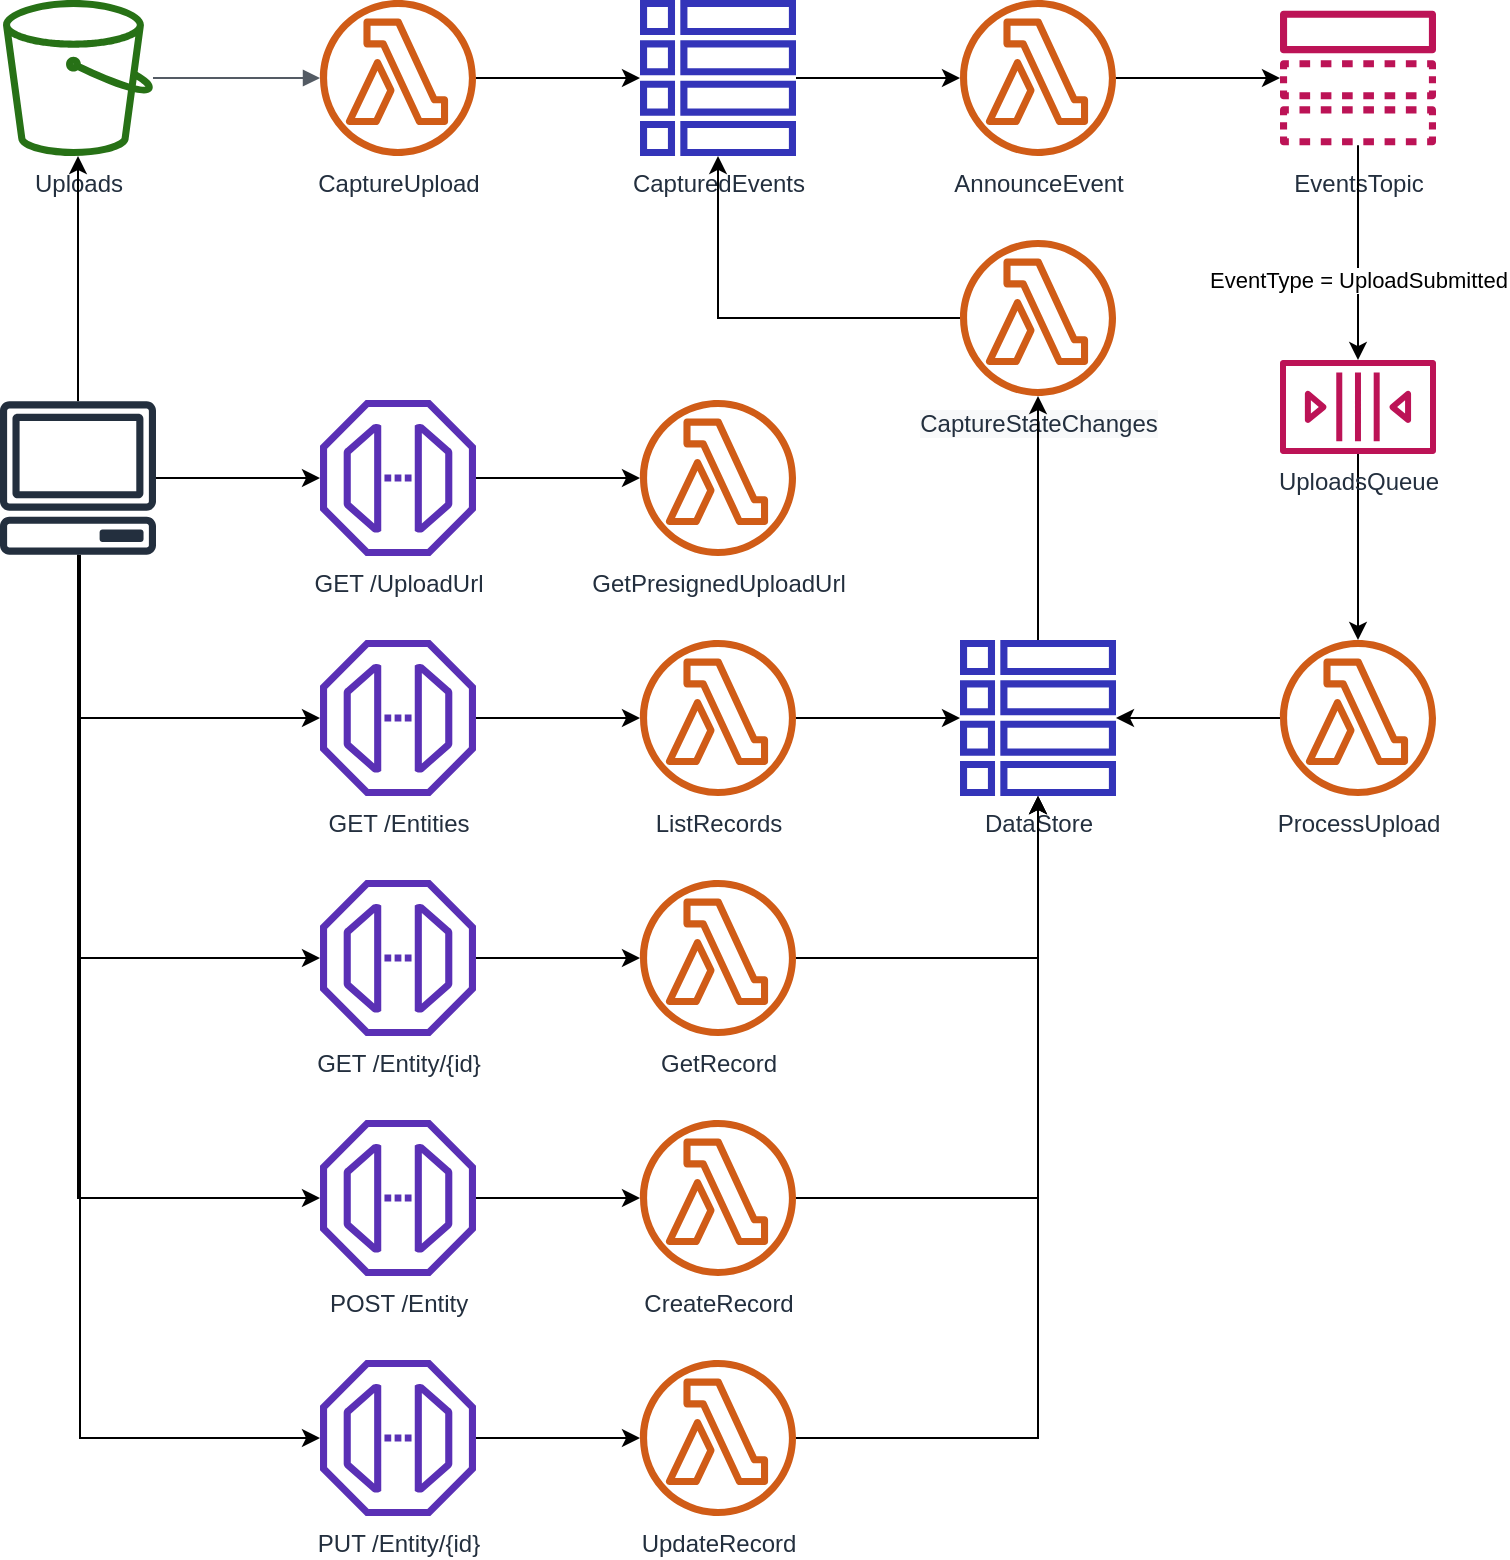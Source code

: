 <mxfile compressed="false" version="13.5.7" type="device">
  <diagram id="JkeCzRaAXA9yDT0niHJ5" name="Page-1">
    <mxGraphModel dx="1024" dy="592" grid="1" gridSize="10" guides="1" tooltips="1" connect="1" arrows="1" fold="1" page="1" pageScale="1" pageWidth="850" pageHeight="1400" background="#FFFFFF" math="0" shadow="0">
      <root>
        <mxCell id="0" />
        <mxCell id="1" parent="0" />
        <mxCell id="k7aemHpgfqK2G6UQP_n8-1" value="&lt;span&gt;Uploads&lt;/span&gt;" style="outlineConnect=0;fontColor=#232F3E;gradientColor=none;fillColor=#277116;strokeColor=none;dashed=0;verticalLabelPosition=bottom;verticalAlign=top;align=center;html=1;fontSize=12;fontStyle=0;pointerEvents=1;shape=mxgraph.aws4.bucket;" parent="1" vertex="1">
          <mxGeometry x="40" y="80" width="78" height="78" as="geometry" />
        </mxCell>
        <mxCell id="JZLs2FqF0W2ko9GQ3f_p-4" style="edgeStyle=orthogonalEdgeStyle;rounded=0;orthogonalLoop=1;jettySize=auto;html=1;startArrow=none;startFill=0;" parent="1" source="k7aemHpgfqK2G6UQP_n8-3" target="k7aemHpgfqK2G6UQP_n8-5" edge="1">
          <mxGeometry relative="1" as="geometry">
            <Array as="points">
              <mxPoint x="630" y="439" />
              <mxPoint x="630" y="439" />
            </Array>
          </mxGeometry>
        </mxCell>
        <mxCell id="k7aemHpgfqK2G6UQP_n8-3" value="&lt;span&gt;ProcessUpload&lt;/span&gt;" style="outlineConnect=0;fontColor=#232F3E;gradientColor=none;fillColor=#D05C17;strokeColor=none;dashed=0;verticalLabelPosition=bottom;verticalAlign=top;align=center;html=1;fontSize=12;fontStyle=0;aspect=fixed;pointerEvents=1;shape=mxgraph.aws4.lambda_function;" parent="1" vertex="1">
          <mxGeometry x="680" y="400" width="78" height="78" as="geometry" />
        </mxCell>
        <mxCell id="k7aemHpgfqK2G6UQP_n8-5" value="DataStore" style="outlineConnect=0;fontColor=#232F3E;gradientColor=none;fillColor=#3334B9;strokeColor=none;dashed=0;verticalLabelPosition=bottom;verticalAlign=top;align=center;html=1;fontSize=12;fontStyle=0;aspect=fixed;pointerEvents=1;shape=mxgraph.aws4.table;" parent="1" vertex="1">
          <mxGeometry x="520" y="400" width="78" height="78" as="geometry" />
        </mxCell>
        <mxCell id="JZLs2FqF0W2ko9GQ3f_p-9" style="edgeStyle=orthogonalEdgeStyle;rounded=0;orthogonalLoop=1;jettySize=auto;html=1;startArrow=none;startFill=0;" parent="1" source="k7aemHpgfqK2G6UQP_n8-6" target="k7aemHpgfqK2G6UQP_n8-15" edge="1">
          <mxGeometry relative="1" as="geometry" />
        </mxCell>
        <mxCell id="k7aemHpgfqK2G6UQP_n8-6" value="&lt;span&gt;GET /Entities&lt;/span&gt;" style="outlineConnect=0;fontColor=#232F3E;gradientColor=none;fillColor=#5A30B5;strokeColor=none;dashed=0;verticalLabelPosition=bottom;verticalAlign=top;align=center;html=1;fontSize=12;fontStyle=0;aspect=fixed;pointerEvents=1;shape=mxgraph.aws4.endpoint;" parent="1" vertex="1">
          <mxGeometry x="200" y="400" width="78" height="78" as="geometry" />
        </mxCell>
        <mxCell id="k7aemHpgfqK2G6UQP_n8-7" value="" style="edgeStyle=orthogonalEdgeStyle;html=1;endArrow=block;elbow=vertical;startArrow=none;endFill=1;strokeColor=#545B64;rounded=0;" parent="1" source="k7aemHpgfqK2G6UQP_n8-1" target="k7aemHpgfqK2G6UQP_n8-37" edge="1">
          <mxGeometry width="100" relative="1" as="geometry">
            <mxPoint x="507" y="254" as="sourcePoint" />
            <mxPoint x="607" y="254" as="targetPoint" />
          </mxGeometry>
        </mxCell>
        <mxCell id="JZLs2FqF0W2ko9GQ3f_p-10" style="edgeStyle=orthogonalEdgeStyle;rounded=0;orthogonalLoop=1;jettySize=auto;html=1;startArrow=none;startFill=0;" parent="1" source="k7aemHpgfqK2G6UQP_n8-13" target="k7aemHpgfqK2G6UQP_n8-19" edge="1">
          <mxGeometry relative="1" as="geometry" />
        </mxCell>
        <mxCell id="k7aemHpgfqK2G6UQP_n8-13" value="&lt;span&gt;GET /Entity/{id}&lt;/span&gt;" style="outlineConnect=0;fontColor=#232F3E;gradientColor=none;fillColor=#5A30B5;strokeColor=none;dashed=0;verticalLabelPosition=bottom;verticalAlign=top;align=center;html=1;fontSize=12;fontStyle=0;aspect=fixed;pointerEvents=1;shape=mxgraph.aws4.endpoint;" parent="1" vertex="1">
          <mxGeometry x="200" y="520" width="78" height="78" as="geometry" />
        </mxCell>
        <mxCell id="JZLs2FqF0W2ko9GQ3f_p-12" style="edgeStyle=orthogonalEdgeStyle;rounded=0;orthogonalLoop=1;jettySize=auto;html=1;startArrow=none;startFill=0;" parent="1" source="k7aemHpgfqK2G6UQP_n8-15" target="k7aemHpgfqK2G6UQP_n8-5" edge="1">
          <mxGeometry relative="1" as="geometry" />
        </mxCell>
        <mxCell id="k7aemHpgfqK2G6UQP_n8-15" value="ListRecords" style="outlineConnect=0;fontColor=#232F3E;gradientColor=none;fillColor=#D05C17;strokeColor=none;dashed=0;verticalLabelPosition=bottom;verticalAlign=top;align=center;html=1;fontSize=12;fontStyle=0;aspect=fixed;pointerEvents=1;shape=mxgraph.aws4.lambda_function;" parent="1" vertex="1">
          <mxGeometry x="360" y="400" width="78" height="78" as="geometry" />
        </mxCell>
        <mxCell id="JZLs2FqF0W2ko9GQ3f_p-11" style="edgeStyle=orthogonalEdgeStyle;rounded=0;orthogonalLoop=1;jettySize=auto;html=1;startArrow=none;startFill=0;" parent="1" source="k7aemHpgfqK2G6UQP_n8-19" target="k7aemHpgfqK2G6UQP_n8-5" edge="1">
          <mxGeometry relative="1" as="geometry" />
        </mxCell>
        <mxCell id="k7aemHpgfqK2G6UQP_n8-19" value="GetRecord" style="outlineConnect=0;fontColor=#232F3E;gradientColor=none;fillColor=#D05C17;strokeColor=none;dashed=0;verticalLabelPosition=bottom;verticalAlign=top;align=center;html=1;fontSize=12;fontStyle=0;aspect=fixed;pointerEvents=1;shape=mxgraph.aws4.lambda_function;" parent="1" vertex="1">
          <mxGeometry x="360" y="520" width="78" height="78" as="geometry" />
        </mxCell>
        <mxCell id="JZLs2FqF0W2ko9GQ3f_p-1" style="edgeStyle=orthogonalEdgeStyle;rounded=0;orthogonalLoop=1;jettySize=auto;html=1;startArrow=none;startFill=0;" parent="1" source="k7aemHpgfqK2G6UQP_n8-28" target="k7aemHpgfqK2G6UQP_n8-1" edge="1">
          <mxGeometry relative="1" as="geometry" />
        </mxCell>
        <mxCell id="JZLs2FqF0W2ko9GQ3f_p-5" style="edgeStyle=orthogonalEdgeStyle;rounded=0;orthogonalLoop=1;jettySize=auto;html=1;startArrow=none;startFill=0;" parent="1" source="k7aemHpgfqK2G6UQP_n8-28" target="k7aemHpgfqK2G6UQP_n8-33" edge="1">
          <mxGeometry relative="1" as="geometry" />
        </mxCell>
        <mxCell id="JZLs2FqF0W2ko9GQ3f_p-7" style="edgeStyle=orthogonalEdgeStyle;rounded=0;orthogonalLoop=1;jettySize=auto;html=1;startArrow=none;startFill=0;" parent="1" source="k7aemHpgfqK2G6UQP_n8-28" target="k7aemHpgfqK2G6UQP_n8-6" edge="1">
          <mxGeometry relative="1" as="geometry">
            <Array as="points">
              <mxPoint x="79" y="439" />
            </Array>
          </mxGeometry>
        </mxCell>
        <mxCell id="JZLs2FqF0W2ko9GQ3f_p-8" style="edgeStyle=orthogonalEdgeStyle;rounded=0;orthogonalLoop=1;jettySize=auto;html=1;startArrow=none;startFill=0;" parent="1" source="k7aemHpgfqK2G6UQP_n8-28" target="k7aemHpgfqK2G6UQP_n8-13" edge="1">
          <mxGeometry relative="1" as="geometry">
            <Array as="points">
              <mxPoint x="79" y="559" />
            </Array>
          </mxGeometry>
        </mxCell>
        <mxCell id="JZLs2FqF0W2ko9GQ3f_p-19" style="edgeStyle=orthogonalEdgeStyle;rounded=0;orthogonalLoop=1;jettySize=auto;html=1;startArrow=none;startFill=0;" parent="1" source="k7aemHpgfqK2G6UQP_n8-28" target="JZLs2FqF0W2ko9GQ3f_p-16" edge="1">
          <mxGeometry relative="1" as="geometry">
            <Array as="points">
              <mxPoint x="79" y="679" />
            </Array>
          </mxGeometry>
        </mxCell>
        <mxCell id="JZLs2FqF0W2ko9GQ3f_p-24" style="edgeStyle=orthogonalEdgeStyle;rounded=0;orthogonalLoop=1;jettySize=auto;html=1;startArrow=none;startFill=0;" parent="1" source="k7aemHpgfqK2G6UQP_n8-28" target="JZLs2FqF0W2ko9GQ3f_p-22" edge="1">
          <mxGeometry relative="1" as="geometry">
            <Array as="points">
              <mxPoint x="80" y="799" />
            </Array>
          </mxGeometry>
        </mxCell>
        <mxCell id="k7aemHpgfqK2G6UQP_n8-28" value="" style="outlineConnect=0;fontColor=#232F3E;gradientColor=none;fillColor=#232F3E;strokeColor=none;dashed=0;verticalLabelPosition=bottom;verticalAlign=top;align=center;html=1;fontSize=12;fontStyle=0;pointerEvents=1;shape=mxgraph.aws4.client;" parent="1" vertex="1">
          <mxGeometry x="40" y="280" width="78" height="78" as="geometry" />
        </mxCell>
        <mxCell id="k7aemHpgfqK2G6UQP_n8-31" value="&lt;span style=&quot;text-align: left&quot;&gt;GetPresignedUploadUrl&lt;/span&gt;" style="outlineConnect=0;fontColor=#232F3E;gradientColor=none;fillColor=#D05C17;strokeColor=none;dashed=0;verticalLabelPosition=bottom;verticalAlign=top;align=center;html=1;fontSize=12;fontStyle=0;aspect=fixed;pointerEvents=1;shape=mxgraph.aws4.lambda_function;" parent="1" vertex="1">
          <mxGeometry x="360" y="280" width="78" height="78" as="geometry" />
        </mxCell>
        <mxCell id="JZLs2FqF0W2ko9GQ3f_p-6" style="edgeStyle=orthogonalEdgeStyle;rounded=0;orthogonalLoop=1;jettySize=auto;html=1;startArrow=none;startFill=0;" parent="1" source="k7aemHpgfqK2G6UQP_n8-33" target="k7aemHpgfqK2G6UQP_n8-31" edge="1">
          <mxGeometry relative="1" as="geometry" />
        </mxCell>
        <mxCell id="k7aemHpgfqK2G6UQP_n8-33" value="GET /UploadUrl" style="outlineConnect=0;fontColor=#232F3E;gradientColor=none;fillColor=#5A30B5;strokeColor=none;dashed=0;verticalLabelPosition=bottom;verticalAlign=top;align=center;html=1;fontSize=12;fontStyle=0;aspect=fixed;pointerEvents=1;shape=mxgraph.aws4.endpoint;" parent="1" vertex="1">
          <mxGeometry x="200" y="280" width="78" height="78" as="geometry" />
        </mxCell>
        <mxCell id="JZLs2FqF0W2ko9GQ3f_p-2" style="edgeStyle=orthogonalEdgeStyle;rounded=0;orthogonalLoop=1;jettySize=auto;html=1;startArrow=none;startFill=0;" parent="1" source="k7aemHpgfqK2G6UQP_n8-37" target="k7aemHpgfqK2G6UQP_n8-39" edge="1">
          <mxGeometry relative="1" as="geometry" />
        </mxCell>
        <mxCell id="k7aemHpgfqK2G6UQP_n8-37" value="&lt;span&gt;CaptureUpload&lt;/span&gt;" style="outlineConnect=0;fontColor=#232F3E;gradientColor=none;fillColor=#D05C17;strokeColor=none;dashed=0;verticalLabelPosition=bottom;verticalAlign=top;align=center;html=1;fontSize=12;fontStyle=0;aspect=fixed;pointerEvents=1;shape=mxgraph.aws4.lambda_function;" parent="1" vertex="1">
          <mxGeometry x="200" y="80" width="78" height="78" as="geometry" />
        </mxCell>
        <mxCell id="k7aemHpgfqK2G6UQP_n8-38" style="edgeStyle=orthogonalEdgeStyle;rounded=0;orthogonalLoop=1;jettySize=auto;html=1;startArrow=none;startFill=0;" parent="1" source="k7aemHpgfqK2G6UQP_n8-42" target="k7aemHpgfqK2G6UQP_n8-47" edge="1">
          <mxGeometry relative="1" as="geometry" />
        </mxCell>
        <mxCell id="JZLs2FqF0W2ko9GQ3f_p-3" style="edgeStyle=orthogonalEdgeStyle;rounded=0;orthogonalLoop=1;jettySize=auto;html=1;startArrow=none;startFill=0;" parent="1" source="k7aemHpgfqK2G6UQP_n8-39" target="k7aemHpgfqK2G6UQP_n8-42" edge="1">
          <mxGeometry relative="1" as="geometry" />
        </mxCell>
        <mxCell id="k7aemHpgfqK2G6UQP_n8-39" value="&lt;span&gt;CapturedEvents&lt;/span&gt;" style="outlineConnect=0;fontColor=#232F3E;gradientColor=none;fillColor=#3334B9;strokeColor=none;dashed=0;verticalLabelPosition=bottom;verticalAlign=top;align=center;html=1;fontSize=12;fontStyle=0;aspect=fixed;pointerEvents=1;shape=mxgraph.aws4.table;" parent="1" vertex="1">
          <mxGeometry x="360" y="80" width="78" height="78" as="geometry" />
        </mxCell>
        <mxCell id="k7aemHpgfqK2G6UQP_n8-45" style="edgeStyle=orthogonalEdgeStyle;rounded=0;orthogonalLoop=1;jettySize=auto;html=1;startArrow=none;startFill=0;" parent="1" source="JZLs2FqF0W2ko9GQ3f_p-13" target="k7aemHpgfqK2G6UQP_n8-3" edge="1">
          <mxGeometry relative="1" as="geometry">
            <Array as="points" />
          </mxGeometry>
        </mxCell>
        <mxCell id="k7aemHpgfqK2G6UQP_n8-47" value="&lt;span&gt;EventsTopic&lt;/span&gt;" style="outlineConnect=0;fontColor=#232F3E;gradientColor=none;fillColor=#BC1356;strokeColor=none;dashed=0;verticalLabelPosition=bottom;verticalAlign=top;align=center;html=1;fontSize=12;fontStyle=0;pointerEvents=1;shape=mxgraph.aws4.topic;" parent="1" vertex="1">
          <mxGeometry x="680" y="80" width="78" height="78" as="geometry" />
        </mxCell>
        <mxCell id="k7aemHpgfqK2G6UQP_n8-50" value="&lt;span style=&quot;font-family: &amp;#34;helvetica&amp;#34; ; font-size: 12px ; font-style: normal ; font-weight: 400 ; letter-spacing: normal ; text-align: center ; text-indent: 0px ; text-transform: none ; word-spacing: 0px ; background-color: rgb(248 , 249 , 250) ; float: none ; display: inline&quot;&gt;CaptureStateChanges&lt;/span&gt;&lt;br&gt;" style="outlineConnect=0;fontColor=#232F3E;gradientColor=none;fillColor=#D05C17;strokeColor=none;dashed=0;verticalLabelPosition=bottom;verticalAlign=top;align=center;html=1;fontSize=12;fontStyle=0;aspect=fixed;pointerEvents=1;shape=mxgraph.aws4.lambda_function;" parent="1" vertex="1">
          <mxGeometry x="520" y="200" width="78" height="78" as="geometry" />
        </mxCell>
        <mxCell id="k7aemHpgfqK2G6UQP_n8-42" value="AnnounceEvent" style="outlineConnect=0;fontColor=#232F3E;gradientColor=none;fillColor=#D05C17;strokeColor=none;dashed=0;verticalLabelPosition=bottom;verticalAlign=top;align=center;html=1;fontSize=12;fontStyle=0;aspect=fixed;pointerEvents=1;shape=mxgraph.aws4.lambda_function;" parent="1" vertex="1">
          <mxGeometry x="520" y="80" width="78" height="78" as="geometry" />
        </mxCell>
        <mxCell id="kIKORUK3WMcLZ2eLD7nt-27" style="edgeStyle=orthogonalEdgeStyle;rounded=0;orthogonalLoop=1;jettySize=auto;html=1;startArrow=none;startFill=0;" parent="1" source="k7aemHpgfqK2G6UQP_n8-50" target="k7aemHpgfqK2G6UQP_n8-39" edge="1">
          <mxGeometry relative="1" as="geometry">
            <mxPoint x="1439" y="297" as="sourcePoint" />
            <mxPoint x="597.41" y="199" as="targetPoint" />
          </mxGeometry>
        </mxCell>
        <mxCell id="kIKORUK3WMcLZ2eLD7nt-29" style="edgeStyle=orthogonalEdgeStyle;rounded=0;orthogonalLoop=1;jettySize=auto;html=1;startArrow=none;startFill=0;" parent="1" source="k7aemHpgfqK2G6UQP_n8-5" target="k7aemHpgfqK2G6UQP_n8-50" edge="1">
          <mxGeometry relative="1" as="geometry">
            <mxPoint x="1037.91" y="519" as="sourcePoint" />
            <mxPoint x="1159" y="440" as="targetPoint" />
          </mxGeometry>
        </mxCell>
        <mxCell id="JZLs2FqF0W2ko9GQ3f_p-13" value="UploadsQueue" style="outlineConnect=0;fontColor=#232F3E;gradientColor=none;fillColor=#BC1356;strokeColor=none;dashed=0;verticalLabelPosition=bottom;verticalAlign=top;align=center;html=1;fontSize=12;fontStyle=0;aspect=fixed;pointerEvents=1;shape=mxgraph.aws4.queue;" parent="1" vertex="1">
          <mxGeometry x="680" y="260" width="78" height="47" as="geometry" />
        </mxCell>
        <mxCell id="JZLs2FqF0W2ko9GQ3f_p-14" style="edgeStyle=orthogonalEdgeStyle;rounded=0;orthogonalLoop=1;jettySize=auto;html=1;startArrow=none;startFill=0;" parent="1" source="k7aemHpgfqK2G6UQP_n8-47" target="JZLs2FqF0W2ko9GQ3f_p-13" edge="1">
          <mxGeometry relative="1" as="geometry">
            <mxPoint x="719" y="152.625" as="sourcePoint" />
            <mxPoint x="638" y="279" as="targetPoint" />
            <Array as="points">
              <mxPoint x="719" y="279" />
            </Array>
          </mxGeometry>
        </mxCell>
        <mxCell id="JZLs2FqF0W2ko9GQ3f_p-15" value="EventType = UploadSubmitted" style="edgeLabel;html=1;align=center;verticalAlign=middle;resizable=0;points=[];" parent="JZLs2FqF0W2ko9GQ3f_p-14" vertex="1" connectable="0">
          <mxGeometry x="-0.181" relative="1" as="geometry">
            <mxPoint y="23.38" as="offset" />
          </mxGeometry>
        </mxCell>
        <mxCell id="JZLs2FqF0W2ko9GQ3f_p-20" style="edgeStyle=orthogonalEdgeStyle;rounded=0;orthogonalLoop=1;jettySize=auto;html=1;startArrow=none;startFill=0;" parent="1" source="JZLs2FqF0W2ko9GQ3f_p-16" target="JZLs2FqF0W2ko9GQ3f_p-17" edge="1">
          <mxGeometry relative="1" as="geometry" />
        </mxCell>
        <mxCell id="JZLs2FqF0W2ko9GQ3f_p-16" value="&lt;span&gt;POST /Entity&lt;/span&gt;" style="outlineConnect=0;fontColor=#232F3E;gradientColor=none;fillColor=#5A30B5;strokeColor=none;dashed=0;verticalLabelPosition=bottom;verticalAlign=top;align=center;html=1;fontSize=12;fontStyle=0;aspect=fixed;pointerEvents=1;shape=mxgraph.aws4.endpoint;" parent="1" vertex="1">
          <mxGeometry x="200" y="640" width="78" height="78" as="geometry" />
        </mxCell>
        <mxCell id="JZLs2FqF0W2ko9GQ3f_p-18" style="edgeStyle=orthogonalEdgeStyle;rounded=0;orthogonalLoop=1;jettySize=auto;html=1;startArrow=none;startFill=0;" parent="1" source="JZLs2FqF0W2ko9GQ3f_p-17" target="k7aemHpgfqK2G6UQP_n8-5" edge="1">
          <mxGeometry relative="1" as="geometry" />
        </mxCell>
        <mxCell id="JZLs2FqF0W2ko9GQ3f_p-17" value="CreateRecord" style="outlineConnect=0;fontColor=#232F3E;gradientColor=none;fillColor=#D05C17;strokeColor=none;dashed=0;verticalLabelPosition=bottom;verticalAlign=top;align=center;html=1;fontSize=12;fontStyle=0;aspect=fixed;pointerEvents=1;shape=mxgraph.aws4.lambda_function;" parent="1" vertex="1">
          <mxGeometry x="360" y="640" width="78" height="78" as="geometry" />
        </mxCell>
        <mxCell id="JZLs2FqF0W2ko9GQ3f_p-21" style="edgeStyle=orthogonalEdgeStyle;rounded=0;orthogonalLoop=1;jettySize=auto;html=1;startArrow=none;startFill=0;" parent="1" source="JZLs2FqF0W2ko9GQ3f_p-22" target="JZLs2FqF0W2ko9GQ3f_p-23" edge="1">
          <mxGeometry relative="1" as="geometry" />
        </mxCell>
        <mxCell id="JZLs2FqF0W2ko9GQ3f_p-22" value="&lt;span&gt;PUT /Entity/{id}&lt;/span&gt;" style="outlineConnect=0;fontColor=#232F3E;gradientColor=none;fillColor=#5A30B5;strokeColor=none;dashed=0;verticalLabelPosition=bottom;verticalAlign=top;align=center;html=1;fontSize=12;fontStyle=0;aspect=fixed;pointerEvents=1;shape=mxgraph.aws4.endpoint;" parent="1" vertex="1">
          <mxGeometry x="200" y="760" width="78" height="78" as="geometry" />
        </mxCell>
        <mxCell id="JZLs2FqF0W2ko9GQ3f_p-25" style="edgeStyle=orthogonalEdgeStyle;rounded=0;orthogonalLoop=1;jettySize=auto;html=1;startArrow=none;startFill=0;" parent="1" source="JZLs2FqF0W2ko9GQ3f_p-23" target="k7aemHpgfqK2G6UQP_n8-5" edge="1">
          <mxGeometry relative="1" as="geometry" />
        </mxCell>
        <mxCell id="JZLs2FqF0W2ko9GQ3f_p-23" value="UpdateRecord" style="outlineConnect=0;fontColor=#232F3E;gradientColor=none;fillColor=#D05C17;strokeColor=none;dashed=0;verticalLabelPosition=bottom;verticalAlign=top;align=center;html=1;fontSize=12;fontStyle=0;aspect=fixed;pointerEvents=1;shape=mxgraph.aws4.lambda_function;" parent="1" vertex="1">
          <mxGeometry x="360" y="760" width="78" height="78" as="geometry" />
        </mxCell>
      </root>
    </mxGraphModel>
  </diagram>
</mxfile>
